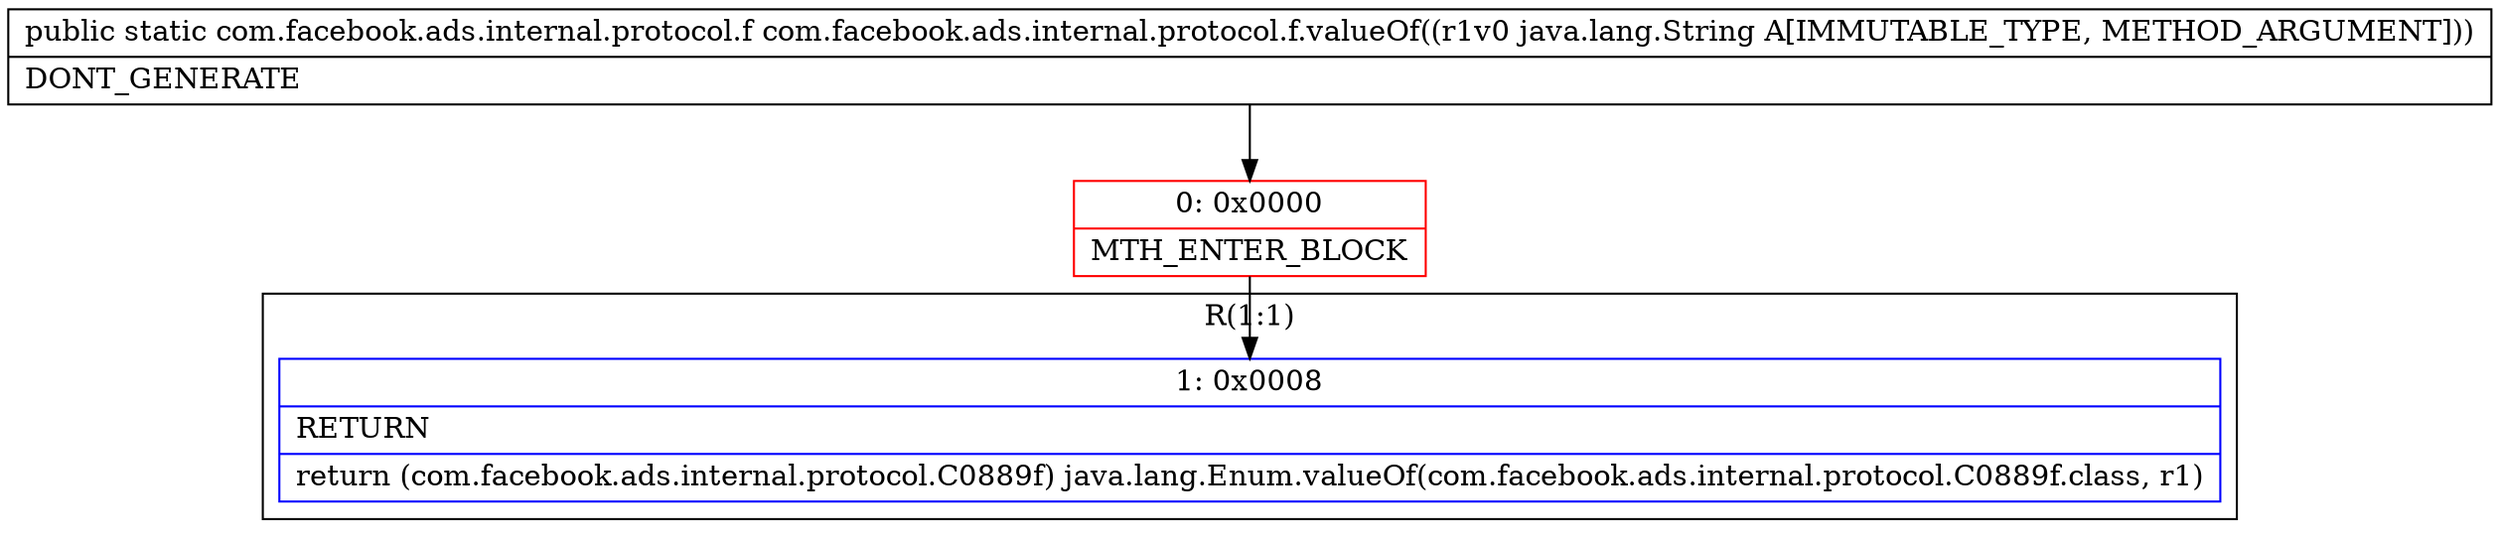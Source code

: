 digraph "CFG forcom.facebook.ads.internal.protocol.f.valueOf(Ljava\/lang\/String;)Lcom\/facebook\/ads\/internal\/protocol\/f;" {
subgraph cluster_Region_627020550 {
label = "R(1:1)";
node [shape=record,color=blue];
Node_1 [shape=record,label="{1\:\ 0x0008|RETURN\l|return (com.facebook.ads.internal.protocol.C0889f) java.lang.Enum.valueOf(com.facebook.ads.internal.protocol.C0889f.class, r1)\l}"];
}
Node_0 [shape=record,color=red,label="{0\:\ 0x0000|MTH_ENTER_BLOCK\l}"];
MethodNode[shape=record,label="{public static com.facebook.ads.internal.protocol.f com.facebook.ads.internal.protocol.f.valueOf((r1v0 java.lang.String A[IMMUTABLE_TYPE, METHOD_ARGUMENT]))  | DONT_GENERATE\l}"];
MethodNode -> Node_0;
Node_0 -> Node_1;
}

